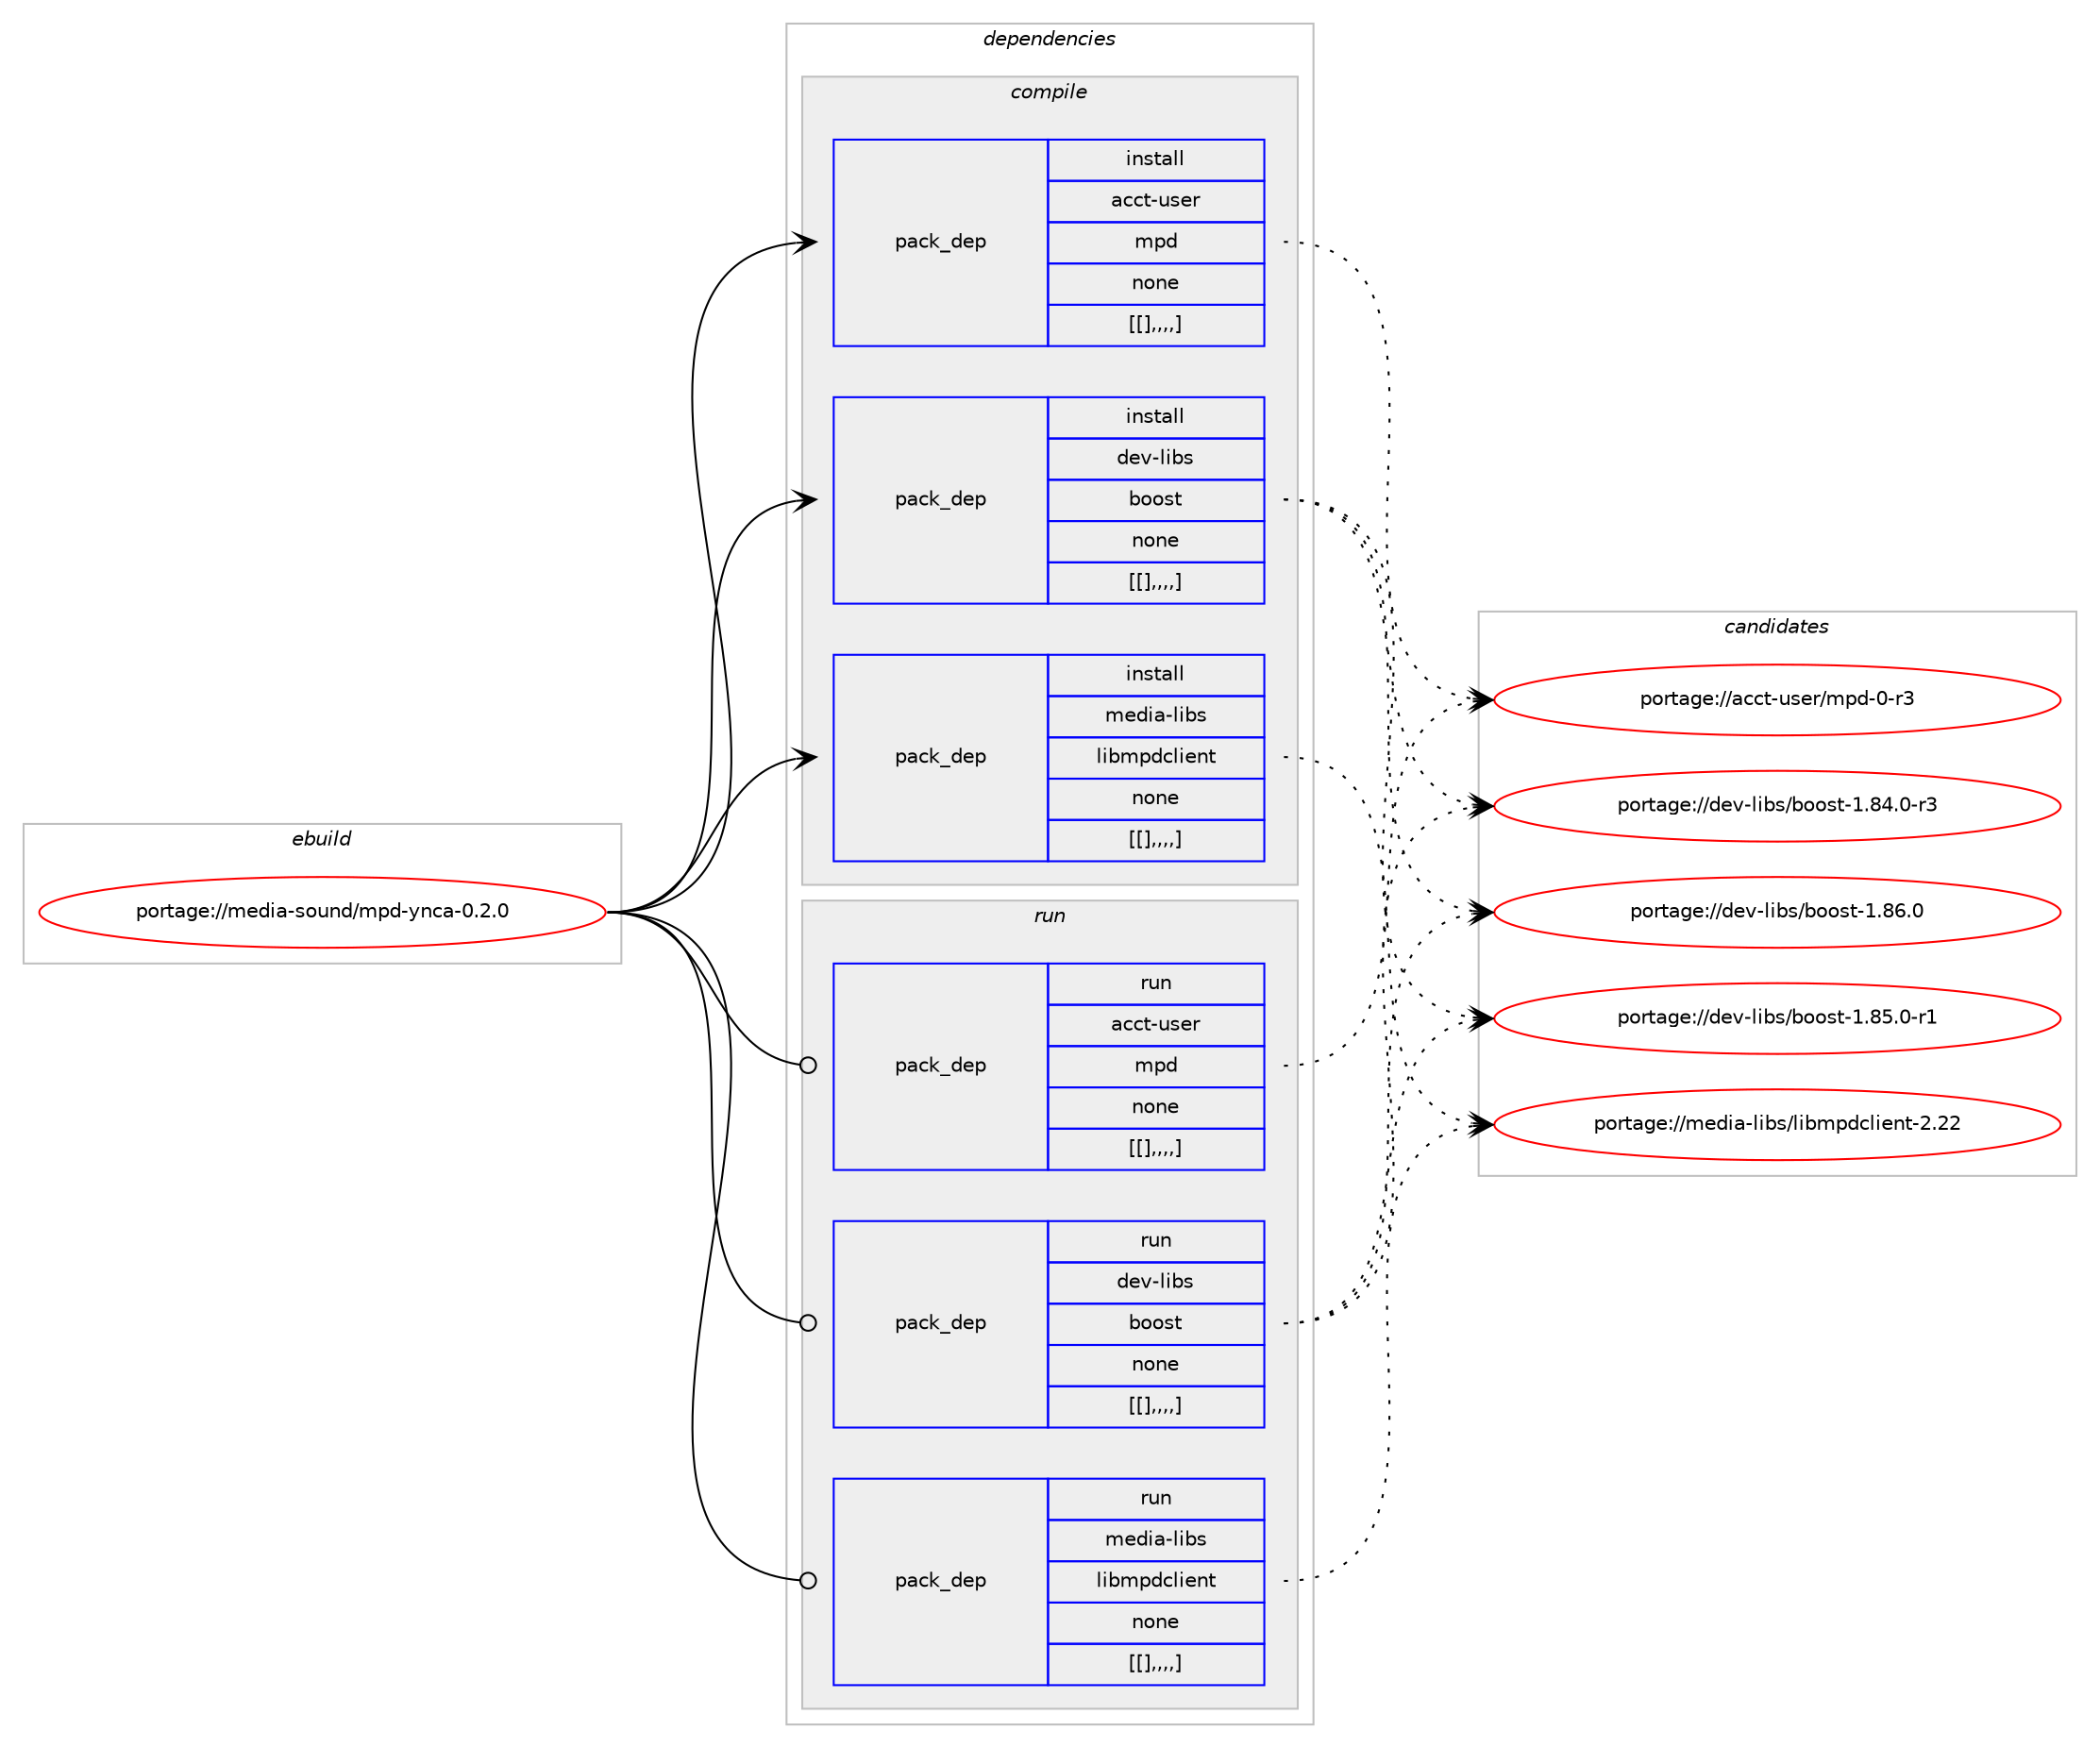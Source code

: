 digraph prolog {

# *************
# Graph options
# *************

newrank=true;
concentrate=true;
compound=true;
graph [rankdir=LR,fontname=Helvetica,fontsize=10,ranksep=1.5];#, ranksep=2.5, nodesep=0.2];
edge  [arrowhead=vee];
node  [fontname=Helvetica,fontsize=10];

# **********
# The ebuild
# **********

subgraph cluster_leftcol {
color=gray;
label=<<i>ebuild</i>>;
id [label="portage://media-sound/mpd-ynca-0.2.0", color=red, width=4, href="../media-sound/mpd-ynca-0.2.0.svg"];
}

# ****************
# The dependencies
# ****************

subgraph cluster_midcol {
color=gray;
label=<<i>dependencies</i>>;
subgraph cluster_compile {
fillcolor="#eeeeee";
style=filled;
label=<<i>compile</i>>;
subgraph pack241986 {
dependency329038 [label=<<TABLE BORDER="0" CELLBORDER="1" CELLSPACING="0" CELLPADDING="4" WIDTH="220"><TR><TD ROWSPAN="6" CELLPADDING="30">pack_dep</TD></TR><TR><TD WIDTH="110">install</TD></TR><TR><TD>acct-user</TD></TR><TR><TD>mpd</TD></TR><TR><TD>none</TD></TR><TR><TD>[[],,,,]</TD></TR></TABLE>>, shape=none, color=blue];
}
id:e -> dependency329038:w [weight=20,style="solid",arrowhead="vee"];
subgraph pack241987 {
dependency329039 [label=<<TABLE BORDER="0" CELLBORDER="1" CELLSPACING="0" CELLPADDING="4" WIDTH="220"><TR><TD ROWSPAN="6" CELLPADDING="30">pack_dep</TD></TR><TR><TD WIDTH="110">install</TD></TR><TR><TD>dev-libs</TD></TR><TR><TD>boost</TD></TR><TR><TD>none</TD></TR><TR><TD>[[],,,,]</TD></TR></TABLE>>, shape=none, color=blue];
}
id:e -> dependency329039:w [weight=20,style="solid",arrowhead="vee"];
subgraph pack241988 {
dependency329040 [label=<<TABLE BORDER="0" CELLBORDER="1" CELLSPACING="0" CELLPADDING="4" WIDTH="220"><TR><TD ROWSPAN="6" CELLPADDING="30">pack_dep</TD></TR><TR><TD WIDTH="110">install</TD></TR><TR><TD>media-libs</TD></TR><TR><TD>libmpdclient</TD></TR><TR><TD>none</TD></TR><TR><TD>[[],,,,]</TD></TR></TABLE>>, shape=none, color=blue];
}
id:e -> dependency329040:w [weight=20,style="solid",arrowhead="vee"];
}
subgraph cluster_compileandrun {
fillcolor="#eeeeee";
style=filled;
label=<<i>compile and run</i>>;
}
subgraph cluster_run {
fillcolor="#eeeeee";
style=filled;
label=<<i>run</i>>;
subgraph pack241989 {
dependency329041 [label=<<TABLE BORDER="0" CELLBORDER="1" CELLSPACING="0" CELLPADDING="4" WIDTH="220"><TR><TD ROWSPAN="6" CELLPADDING="30">pack_dep</TD></TR><TR><TD WIDTH="110">run</TD></TR><TR><TD>acct-user</TD></TR><TR><TD>mpd</TD></TR><TR><TD>none</TD></TR><TR><TD>[[],,,,]</TD></TR></TABLE>>, shape=none, color=blue];
}
id:e -> dependency329041:w [weight=20,style="solid",arrowhead="odot"];
subgraph pack241990 {
dependency329042 [label=<<TABLE BORDER="0" CELLBORDER="1" CELLSPACING="0" CELLPADDING="4" WIDTH="220"><TR><TD ROWSPAN="6" CELLPADDING="30">pack_dep</TD></TR><TR><TD WIDTH="110">run</TD></TR><TR><TD>dev-libs</TD></TR><TR><TD>boost</TD></TR><TR><TD>none</TD></TR><TR><TD>[[],,,,]</TD></TR></TABLE>>, shape=none, color=blue];
}
id:e -> dependency329042:w [weight=20,style="solid",arrowhead="odot"];
subgraph pack241991 {
dependency329043 [label=<<TABLE BORDER="0" CELLBORDER="1" CELLSPACING="0" CELLPADDING="4" WIDTH="220"><TR><TD ROWSPAN="6" CELLPADDING="30">pack_dep</TD></TR><TR><TD WIDTH="110">run</TD></TR><TR><TD>media-libs</TD></TR><TR><TD>libmpdclient</TD></TR><TR><TD>none</TD></TR><TR><TD>[[],,,,]</TD></TR></TABLE>>, shape=none, color=blue];
}
id:e -> dependency329043:w [weight=20,style="solid",arrowhead="odot"];
}
}

# **************
# The candidates
# **************

subgraph cluster_choices {
rank=same;
color=gray;
label=<<i>candidates</i>>;

subgraph choice241986 {
color=black;
nodesep=1;
choice979999116451171151011144710911210045484511451 [label="portage://acct-user/mpd-0-r3", color=red, width=4,href="../acct-user/mpd-0-r3.svg"];
dependency329038:e -> choice979999116451171151011144710911210045484511451:w [style=dotted,weight="100"];
}
subgraph choice241987 {
color=black;
nodesep=1;
choice1001011184510810598115479811111111511645494656544648 [label="portage://dev-libs/boost-1.86.0", color=red, width=4,href="../dev-libs/boost-1.86.0.svg"];
choice10010111845108105981154798111111115116454946565346484511449 [label="portage://dev-libs/boost-1.85.0-r1", color=red, width=4,href="../dev-libs/boost-1.85.0-r1.svg"];
choice10010111845108105981154798111111115116454946565246484511451 [label="portage://dev-libs/boost-1.84.0-r3", color=red, width=4,href="../dev-libs/boost-1.84.0-r3.svg"];
dependency329039:e -> choice1001011184510810598115479811111111511645494656544648:w [style=dotted,weight="100"];
dependency329039:e -> choice10010111845108105981154798111111115116454946565346484511449:w [style=dotted,weight="100"];
dependency329039:e -> choice10010111845108105981154798111111115116454946565246484511451:w [style=dotted,weight="100"];
}
subgraph choice241988 {
color=black;
nodesep=1;
choice1091011001059745108105981154710810598109112100991081051011101164550465050 [label="portage://media-libs/libmpdclient-2.22", color=red, width=4,href="../media-libs/libmpdclient-2.22.svg"];
dependency329040:e -> choice1091011001059745108105981154710810598109112100991081051011101164550465050:w [style=dotted,weight="100"];
}
subgraph choice241989 {
color=black;
nodesep=1;
choice979999116451171151011144710911210045484511451 [label="portage://acct-user/mpd-0-r3", color=red, width=4,href="../acct-user/mpd-0-r3.svg"];
dependency329041:e -> choice979999116451171151011144710911210045484511451:w [style=dotted,weight="100"];
}
subgraph choice241990 {
color=black;
nodesep=1;
choice1001011184510810598115479811111111511645494656544648 [label="portage://dev-libs/boost-1.86.0", color=red, width=4,href="../dev-libs/boost-1.86.0.svg"];
choice10010111845108105981154798111111115116454946565346484511449 [label="portage://dev-libs/boost-1.85.0-r1", color=red, width=4,href="../dev-libs/boost-1.85.0-r1.svg"];
choice10010111845108105981154798111111115116454946565246484511451 [label="portage://dev-libs/boost-1.84.0-r3", color=red, width=4,href="../dev-libs/boost-1.84.0-r3.svg"];
dependency329042:e -> choice1001011184510810598115479811111111511645494656544648:w [style=dotted,weight="100"];
dependency329042:e -> choice10010111845108105981154798111111115116454946565346484511449:w [style=dotted,weight="100"];
dependency329042:e -> choice10010111845108105981154798111111115116454946565246484511451:w [style=dotted,weight="100"];
}
subgraph choice241991 {
color=black;
nodesep=1;
choice1091011001059745108105981154710810598109112100991081051011101164550465050 [label="portage://media-libs/libmpdclient-2.22", color=red, width=4,href="../media-libs/libmpdclient-2.22.svg"];
dependency329043:e -> choice1091011001059745108105981154710810598109112100991081051011101164550465050:w [style=dotted,weight="100"];
}
}

}

